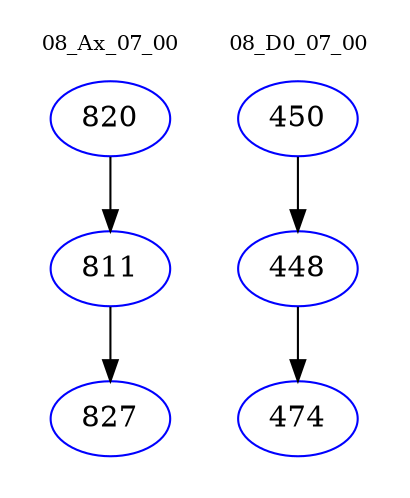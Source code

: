digraph{
subgraph cluster_0 {
color = white
label = "08_Ax_07_00";
fontsize=10;
T0_820 [label="820", color="blue"]
T0_820 -> T0_811 [color="black"]
T0_811 [label="811", color="blue"]
T0_811 -> T0_827 [color="black"]
T0_827 [label="827", color="blue"]
}
subgraph cluster_1 {
color = white
label = "08_D0_07_00";
fontsize=10;
T1_450 [label="450", color="blue"]
T1_450 -> T1_448 [color="black"]
T1_448 [label="448", color="blue"]
T1_448 -> T1_474 [color="black"]
T1_474 [label="474", color="blue"]
}
}
